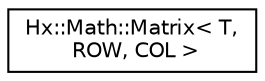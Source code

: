 digraph "Graphical Class Hierarchy"
{
  edge [fontname="Helvetica",fontsize="10",labelfontname="Helvetica",labelfontsize="10"];
  node [fontname="Helvetica",fontsize="10",shape=record];
  rankdir="LR";
  Node0 [label="Hx::Math::Matrix\< T,\l ROW, COL \>",height=0.2,width=0.4,color="black", fillcolor="white", style="filled",URL="$classHx_1_1Math_1_1Matrix.html"];
}
